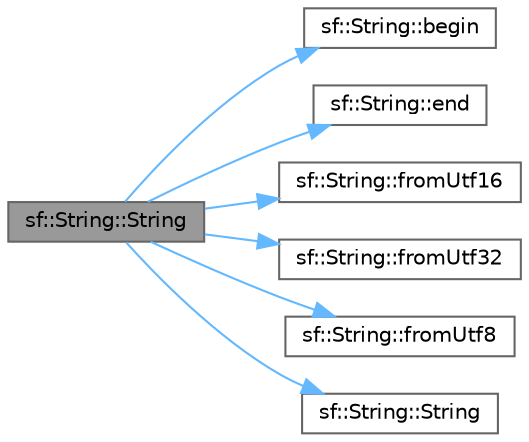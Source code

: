 digraph "sf::String::String"
{
 // LATEX_PDF_SIZE
  bgcolor="transparent";
  edge [fontname=Helvetica,fontsize=10,labelfontname=Helvetica,labelfontsize=10];
  node [fontname=Helvetica,fontsize=10,shape=box,height=0.2,width=0.4];
  rankdir="LR";
  Node1 [id="Node000001",label="sf::String::String",height=0.2,width=0.4,color="gray40", fillcolor="grey60", style="filled", fontcolor="black",tooltip="Copy constructor."];
  Node1 -> Node2 [id="edge1_Node000001_Node000002",color="steelblue1",style="solid",tooltip=" "];
  Node2 [id="Node000002",label="sf::String::begin",height=0.2,width=0.4,color="grey40", fillcolor="white", style="filled",URL="$classsf_1_1_string.html#a8ec30ddc08e3a6bd11c99aed782f6dfe",tooltip="Return an iterator to the beginning of the string."];
  Node1 -> Node3 [id="edge2_Node000001_Node000003",color="steelblue1",style="solid",tooltip=" "];
  Node3 [id="Node000003",label="sf::String::end",height=0.2,width=0.4,color="grey40", fillcolor="white", style="filled",URL="$classsf_1_1_string.html#ac823012f39cb6f61100418876e99d53b",tooltip="Return an iterator to the end of the string."];
  Node1 -> Node4 [id="edge3_Node000001_Node000004",color="steelblue1",style="solid",tooltip=" "];
  Node4 [id="Node000004",label="sf::String::fromUtf16",height=0.2,width=0.4,color="grey40", fillcolor="white", style="filled",URL="$classsf_1_1_string.html#acf4be994a8f801ef399ef934e892c891",tooltip="Create a new sf::String from a UTF-16 encoded string."];
  Node1 -> Node5 [id="edge4_Node000001_Node000005",color="steelblue1",style="solid",tooltip=" "];
  Node5 [id="Node000005",label="sf::String::fromUtf32",height=0.2,width=0.4,color="grey40", fillcolor="white", style="filled",URL="$classsf_1_1_string.html#aecbcc789c2505f1583c586516be82a94",tooltip="Create a new sf::String from a UTF-32 encoded string."];
  Node1 -> Node6 [id="edge5_Node000001_Node000006",color="steelblue1",style="solid",tooltip=" "];
  Node6 [id="Node000006",label="sf::String::fromUtf8",height=0.2,width=0.4,color="grey40", fillcolor="white", style="filled",URL="$classsf_1_1_string.html#a0b93eacbb10ea41f25669f2ace0148c2",tooltip="Create a new sf::String from a UTF-8 encoded string."];
  Node1 -> Node7 [id="edge6_Node000001_Node000007",color="steelblue1",style="solid",tooltip=" "];
  Node7 [id="Node000007",label="sf::String::String",height=0.2,width=0.4,color="grey40", fillcolor="white", style="filled",URL="$classsf_1_1_string.html#a9563a4e93f692e0c8e8702b374ef8692",tooltip="Default constructor."];
}
